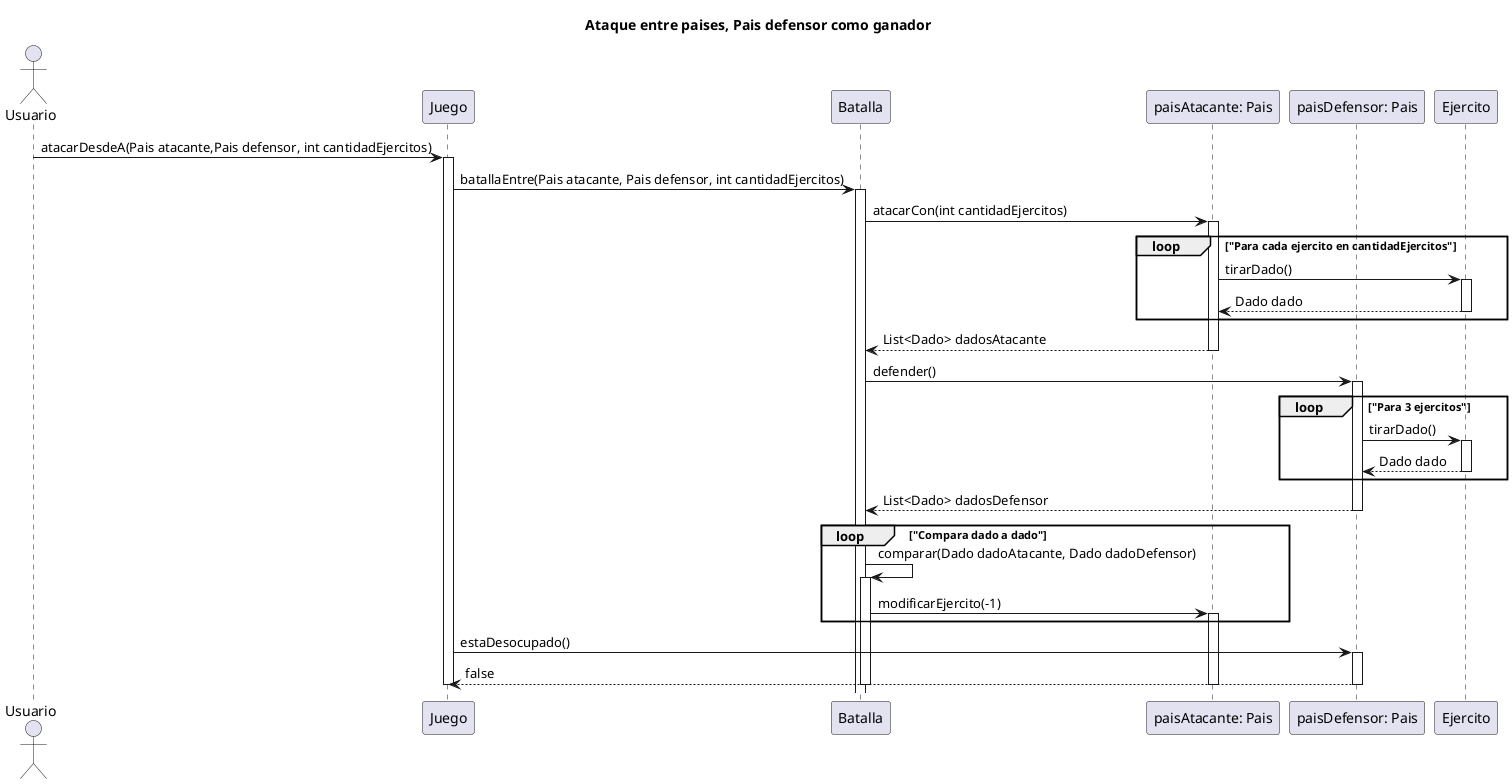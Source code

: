 @startuml
title Ataque entre paises, Pais defensor como ganador
autoactivate on

actor Usuario
participant Juego
participant Batalla
participant "paisAtacante: Pais"
participant "paisDefensor: Pais"
participant Ejercito

Usuario -> Juego: atacarDesdeA(Pais atacante,Pais defensor, int cantidadEjercitos)
Juego -> Batalla: batallaEntre(Pais atacante, Pais defensor, int cantidadEjercitos)
Batalla -> "paisAtacante: Pais": atacarCon(int cantidadEjercitos)
loop "Para cada ejercito en cantidadEjercitos" 
"paisAtacante: Pais" -> Ejercito: tirarDado()
return Dado dado
end

return List<Dado> dadosAtacante
Batalla -> "paisDefensor: Pais": defender()

loop "Para 3 ejercitos"
"paisDefensor: Pais" -> Ejercito: tirarDado()
return Dado dado
end

return List<Dado> dadosDefensor

loop "Compara dado a dado"
Batalla -> Batalla: comparar(Dado dadoAtacante, Dado dadoDefensor)
Batalla -> "paisAtacante: Pais": modificarEjercito(-1)
end

Juego -> "paisDefensor: Pais": estaDesocupado()
return false

deactivate "paisAtacante: Pais"
deactivate Batalla
deactivate Juego

@enduml